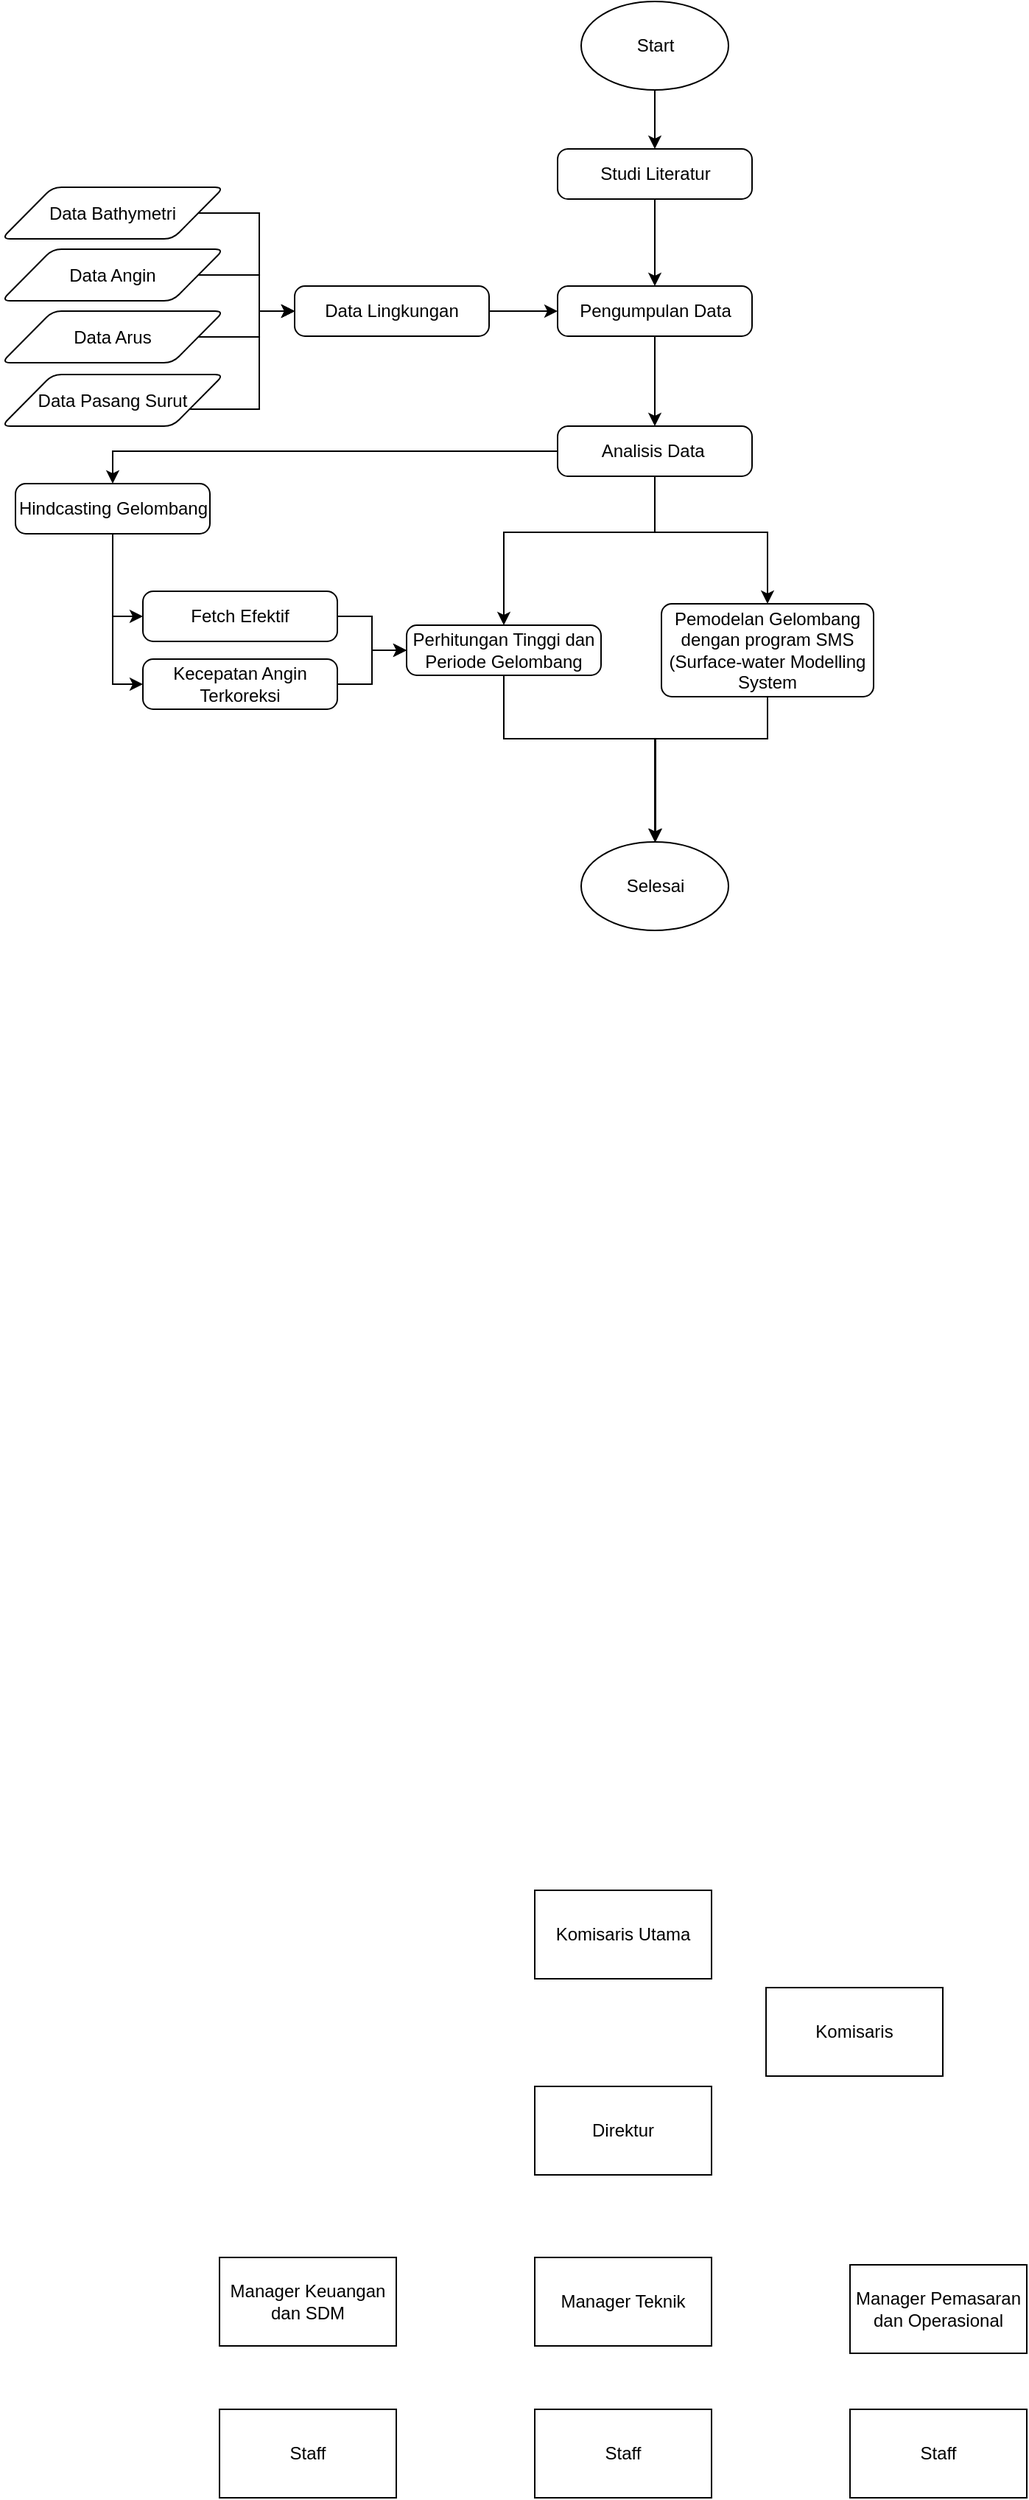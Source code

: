 <mxfile version="20.2.2" type="github">
  <diagram id="V_NutxAQ6Du9BUnQE3WQ" name="Page-1">
    <mxGraphModel dx="1385" dy="662" grid="0" gridSize="10" guides="1" tooltips="1" connect="1" arrows="1" fold="1" page="1" pageScale="1" pageWidth="827" pageHeight="1169" math="0" shadow="0">
      <root>
        <mxCell id="0" />
        <mxCell id="1" parent="0" />
        <mxCell id="l8y5G0Drvy17OrBLyzTF-8" style="edgeStyle=orthogonalEdgeStyle;rounded=0;orthogonalLoop=1;jettySize=auto;html=1;exitX=1;exitY=0.5;exitDx=0;exitDy=0;" parent="1" source="l8y5G0Drvy17OrBLyzTF-12" target="l8y5G0Drvy17OrBLyzTF-7" edge="1">
          <mxGeometry relative="1" as="geometry">
            <mxPoint x="369.135" y="310.5" as="sourcePoint" />
          </mxGeometry>
        </mxCell>
        <mxCell id="l8y5G0Drvy17OrBLyzTF-21" style="edgeStyle=orthogonalEdgeStyle;rounded=0;orthogonalLoop=1;jettySize=auto;html=1;exitX=0.5;exitY=1;exitDx=0;exitDy=0;strokeWidth=1;" parent="1" source="l8y5G0Drvy17OrBLyzTF-7" target="l8y5G0Drvy17OrBLyzTF-20" edge="1">
          <mxGeometry relative="1" as="geometry" />
        </mxCell>
        <mxCell id="l8y5G0Drvy17OrBLyzTF-7" value="Pengumpulan Data" style="rounded=1;whiteSpace=wrap;html=1;absoluteArcSize=1;arcSize=14;strokeWidth=1;" parent="1" vertex="1">
          <mxGeometry x="418.5" y="293" width="132" height="34" as="geometry" />
        </mxCell>
        <mxCell id="l8y5G0Drvy17OrBLyzTF-19" style="edgeStyle=orthogonalEdgeStyle;rounded=0;orthogonalLoop=1;jettySize=auto;html=1;exitX=1;exitY=0.5;exitDx=0;exitDy=0;entryX=0;entryY=0.5;entryDx=0;entryDy=0;strokeWidth=1;" parent="1" source="l8y5G0Drvy17OrBLyzTF-9" target="l8y5G0Drvy17OrBLyzTF-12" edge="1">
          <mxGeometry relative="1" as="geometry">
            <mxPoint x="286.5" y="400" as="targetPoint" />
          </mxGeometry>
        </mxCell>
        <mxCell id="l8y5G0Drvy17OrBLyzTF-9" value="Data Bathymetri" style="shape=parallelogram;html=1;strokeWidth=1;perimeter=parallelogramPerimeter;whiteSpace=wrap;rounded=1;arcSize=12;size=0.23;" parent="1" vertex="1">
          <mxGeometry x="41" y="226" width="151" height="35" as="geometry" />
        </mxCell>
        <mxCell id="l8y5G0Drvy17OrBLyzTF-17" style="edgeStyle=orthogonalEdgeStyle;rounded=0;orthogonalLoop=1;jettySize=auto;html=1;exitX=1;exitY=0.5;exitDx=0;exitDy=0;strokeWidth=1;entryX=0;entryY=0.5;entryDx=0;entryDy=0;" parent="1" source="l8y5G0Drvy17OrBLyzTF-10" target="l8y5G0Drvy17OrBLyzTF-12" edge="1">
          <mxGeometry relative="1" as="geometry">
            <mxPoint x="286.5" y="400" as="targetPoint" />
          </mxGeometry>
        </mxCell>
        <mxCell id="l8y5G0Drvy17OrBLyzTF-10" value="Data Angin" style="shape=parallelogram;html=1;strokeWidth=1;perimeter=parallelogramPerimeter;whiteSpace=wrap;rounded=1;arcSize=12;size=0.23;" parent="1" vertex="1">
          <mxGeometry x="41" y="268" width="151" height="35" as="geometry" />
        </mxCell>
        <mxCell id="l8y5G0Drvy17OrBLyzTF-18" style="edgeStyle=orthogonalEdgeStyle;rounded=0;orthogonalLoop=1;jettySize=auto;html=1;exitX=1;exitY=0.5;exitDx=0;exitDy=0;entryX=0;entryY=0.5;entryDx=0;entryDy=0;strokeWidth=1;" parent="1" source="l8y5G0Drvy17OrBLyzTF-11" target="l8y5G0Drvy17OrBLyzTF-12" edge="1">
          <mxGeometry relative="1" as="geometry">
            <mxPoint x="286.5" y="400" as="targetPoint" />
          </mxGeometry>
        </mxCell>
        <mxCell id="l8y5G0Drvy17OrBLyzTF-11" value="Data Arus" style="shape=parallelogram;html=1;strokeWidth=1;perimeter=parallelogramPerimeter;whiteSpace=wrap;rounded=1;arcSize=12;size=0.23;" parent="1" vertex="1">
          <mxGeometry x="41" y="310" width="151" height="35" as="geometry" />
        </mxCell>
        <mxCell id="l8y5G0Drvy17OrBLyzTF-12" value="Data Lingkungan" style="rounded=1;whiteSpace=wrap;html=1;absoluteArcSize=1;arcSize=14;strokeWidth=1;" parent="1" vertex="1">
          <mxGeometry x="240" y="293" width="132" height="34" as="geometry" />
        </mxCell>
        <mxCell id="amQzggC42HQxctF25vab-5" style="edgeStyle=orthogonalEdgeStyle;rounded=0;orthogonalLoop=1;jettySize=auto;html=1;" parent="1" source="l8y5G0Drvy17OrBLyzTF-20" target="l8y5G0Drvy17OrBLyzTF-23" edge="1">
          <mxGeometry relative="1" as="geometry">
            <Array as="points">
              <mxPoint x="485" y="460" />
              <mxPoint x="382" y="460" />
            </Array>
          </mxGeometry>
        </mxCell>
        <mxCell id="ouw-oKs7E2aU4Vy2Mj9D-6" style="edgeStyle=orthogonalEdgeStyle;rounded=0;orthogonalLoop=1;jettySize=auto;html=1;entryX=0.5;entryY=0;entryDx=0;entryDy=0;" parent="1" source="l8y5G0Drvy17OrBLyzTF-20" target="ouw-oKs7E2aU4Vy2Mj9D-1" edge="1">
          <mxGeometry relative="1" as="geometry">
            <Array as="points">
              <mxPoint x="485" y="460" />
              <mxPoint x="561" y="460" />
            </Array>
          </mxGeometry>
        </mxCell>
        <mxCell id="ouw-oKs7E2aU4Vy2Mj9D-8" style="edgeStyle=orthogonalEdgeStyle;rounded=0;orthogonalLoop=1;jettySize=auto;html=1;" parent="1" source="l8y5G0Drvy17OrBLyzTF-20" target="ouw-oKs7E2aU4Vy2Mj9D-7" edge="1">
          <mxGeometry relative="1" as="geometry" />
        </mxCell>
        <mxCell id="l8y5G0Drvy17OrBLyzTF-20" value="Analisis Data&amp;nbsp;" style="rounded=1;whiteSpace=wrap;html=1;absoluteArcSize=1;arcSize=14;strokeWidth=1;" parent="1" vertex="1">
          <mxGeometry x="418.5" y="388" width="132" height="34" as="geometry" />
        </mxCell>
        <mxCell id="ouw-oKs7E2aU4Vy2Mj9D-2" style="edgeStyle=orthogonalEdgeStyle;rounded=0;orthogonalLoop=1;jettySize=auto;html=1;exitX=0.5;exitY=1;exitDx=0;exitDy=0;entryX=0.5;entryY=0;entryDx=0;entryDy=0;entryPerimeter=0;" parent="1" source="l8y5G0Drvy17OrBLyzTF-23" target="amQzggC42HQxctF25vab-15" edge="1">
          <mxGeometry relative="1" as="geometry">
            <mxPoint x="354" y="583" as="targetPoint" />
            <Array as="points">
              <mxPoint x="382" y="600" />
              <mxPoint x="485" y="600" />
            </Array>
          </mxGeometry>
        </mxCell>
        <mxCell id="l8y5G0Drvy17OrBLyzTF-23" value="Perhitungan Tinggi dan Periode Gelombang" style="rounded=1;whiteSpace=wrap;html=1;absoluteArcSize=1;arcSize=14;strokeWidth=1;" parent="1" vertex="1">
          <mxGeometry x="316" y="523" width="132" height="34" as="geometry" />
        </mxCell>
        <mxCell id="ouw-oKs7E2aU4Vy2Mj9D-13" style="edgeStyle=orthogonalEdgeStyle;rounded=0;orthogonalLoop=1;jettySize=auto;html=1;exitX=1;exitY=0.5;exitDx=0;exitDy=0;entryX=0;entryY=0.5;entryDx=0;entryDy=0;" parent="1" source="l8y5G0Drvy17OrBLyzTF-25" target="l8y5G0Drvy17OrBLyzTF-23" edge="1">
          <mxGeometry relative="1" as="geometry" />
        </mxCell>
        <mxCell id="l8y5G0Drvy17OrBLyzTF-25" value="Kecepatan Angin Terkoreksi" style="rounded=1;whiteSpace=wrap;html=1;absoluteArcSize=1;arcSize=14;strokeWidth=1;" parent="1" vertex="1">
          <mxGeometry x="137" y="546" width="132" height="34" as="geometry" />
        </mxCell>
        <mxCell id="amQzggC42HQxctF25vab-11" style="edgeStyle=orthogonalEdgeStyle;rounded=0;orthogonalLoop=1;jettySize=auto;html=1;" parent="1" source="amQzggC42HQxctF25vab-9" target="l8y5G0Drvy17OrBLyzTF-7" edge="1">
          <mxGeometry relative="1" as="geometry" />
        </mxCell>
        <mxCell id="amQzggC42HQxctF25vab-9" value="Studi Literatur" style="rounded=1;whiteSpace=wrap;html=1;absoluteArcSize=1;arcSize=14;strokeWidth=1;" parent="1" vertex="1">
          <mxGeometry x="418.5" y="200" width="132" height="34" as="geometry" />
        </mxCell>
        <mxCell id="amQzggC42HQxctF25vab-12" style="edgeStyle=orthogonalEdgeStyle;rounded=0;orthogonalLoop=1;jettySize=auto;html=1;" parent="1" source="amQzggC42HQxctF25vab-10" target="amQzggC42HQxctF25vab-9" edge="1">
          <mxGeometry relative="1" as="geometry" />
        </mxCell>
        <mxCell id="amQzggC42HQxctF25vab-10" value="Start" style="strokeWidth=1;html=1;shape=mxgraph.flowchart.start_1;whiteSpace=wrap;" parent="1" vertex="1">
          <mxGeometry x="434.5" y="100" width="100" height="60" as="geometry" />
        </mxCell>
        <mxCell id="amQzggC42HQxctF25vab-15" value="Selesai" style="strokeWidth=1;html=1;shape=mxgraph.flowchart.start_1;whiteSpace=wrap;" parent="1" vertex="1">
          <mxGeometry x="434.5" y="670" width="100" height="60" as="geometry" />
        </mxCell>
        <mxCell id="ouw-oKs7E2aU4Vy2Mj9D-3" style="edgeStyle=orthogonalEdgeStyle;rounded=0;orthogonalLoop=1;jettySize=auto;html=1;" parent="1" source="ouw-oKs7E2aU4Vy2Mj9D-1" target="amQzggC42HQxctF25vab-15" edge="1">
          <mxGeometry relative="1" as="geometry">
            <Array as="points">
              <mxPoint x="561" y="600" />
              <mxPoint x="485" y="600" />
            </Array>
          </mxGeometry>
        </mxCell>
        <mxCell id="ouw-oKs7E2aU4Vy2Mj9D-1" value="Pemodelan Gelombang dengan program SMS (Surface-water Modelling System" style="rounded=1;whiteSpace=wrap;html=1;absoluteArcSize=1;arcSize=14;strokeWidth=1;" parent="1" vertex="1">
          <mxGeometry x="489" y="508.5" width="144" height="63" as="geometry" />
        </mxCell>
        <mxCell id="ouw-oKs7E2aU4Vy2Mj9D-5" style="edgeStyle=orthogonalEdgeStyle;rounded=0;orthogonalLoop=1;jettySize=auto;html=1;exitX=1;exitY=0.75;exitDx=0;exitDy=0;entryX=0;entryY=0.5;entryDx=0;entryDy=0;" parent="1" source="ouw-oKs7E2aU4Vy2Mj9D-4" target="l8y5G0Drvy17OrBLyzTF-12" edge="1">
          <mxGeometry relative="1" as="geometry" />
        </mxCell>
        <mxCell id="ouw-oKs7E2aU4Vy2Mj9D-4" value="Data Pasang Surut" style="shape=parallelogram;html=1;strokeWidth=1;perimeter=parallelogramPerimeter;whiteSpace=wrap;rounded=1;arcSize=12;size=0.23;" parent="1" vertex="1">
          <mxGeometry x="41" y="353" width="151" height="35" as="geometry" />
        </mxCell>
        <mxCell id="ouw-oKs7E2aU4Vy2Mj9D-10" style="edgeStyle=orthogonalEdgeStyle;rounded=0;orthogonalLoop=1;jettySize=auto;html=1;exitX=0.5;exitY=1;exitDx=0;exitDy=0;entryX=0;entryY=0.5;entryDx=0;entryDy=0;" parent="1" source="ouw-oKs7E2aU4Vy2Mj9D-7" target="ouw-oKs7E2aU4Vy2Mj9D-9" edge="1">
          <mxGeometry relative="1" as="geometry" />
        </mxCell>
        <mxCell id="ouw-oKs7E2aU4Vy2Mj9D-11" style="edgeStyle=orthogonalEdgeStyle;rounded=0;orthogonalLoop=1;jettySize=auto;html=1;exitX=0.5;exitY=1;exitDx=0;exitDy=0;entryX=0;entryY=0.5;entryDx=0;entryDy=0;" parent="1" source="ouw-oKs7E2aU4Vy2Mj9D-7" target="l8y5G0Drvy17OrBLyzTF-25" edge="1">
          <mxGeometry relative="1" as="geometry" />
        </mxCell>
        <mxCell id="ouw-oKs7E2aU4Vy2Mj9D-7" value="Hindcasting Gelombang" style="rounded=1;whiteSpace=wrap;html=1;absoluteArcSize=1;arcSize=14;strokeWidth=1;" parent="1" vertex="1">
          <mxGeometry x="50.5" y="427" width="132" height="34" as="geometry" />
        </mxCell>
        <mxCell id="ouw-oKs7E2aU4Vy2Mj9D-12" style="edgeStyle=orthogonalEdgeStyle;rounded=0;orthogonalLoop=1;jettySize=auto;html=1;exitX=1;exitY=0.5;exitDx=0;exitDy=0;" parent="1" source="ouw-oKs7E2aU4Vy2Mj9D-9" target="l8y5G0Drvy17OrBLyzTF-23" edge="1">
          <mxGeometry relative="1" as="geometry" />
        </mxCell>
        <mxCell id="ouw-oKs7E2aU4Vy2Mj9D-9" value="Fetch Efektif" style="rounded=1;whiteSpace=wrap;html=1;absoluteArcSize=1;arcSize=14;strokeWidth=1;" parent="1" vertex="1">
          <mxGeometry x="137" y="500" width="132" height="34" as="geometry" />
        </mxCell>
        <mxCell id="Ns7emV4-t7fOYaZ2lw3K-1" value="Direktur" style="rounded=0;whiteSpace=wrap;html=1;" vertex="1" parent="1">
          <mxGeometry x="403" y="1514" width="120" height="60" as="geometry" />
        </mxCell>
        <mxCell id="Ns7emV4-t7fOYaZ2lw3K-2" value="Komisaris Utama" style="rounded=0;whiteSpace=wrap;html=1;" vertex="1" parent="1">
          <mxGeometry x="403" y="1381" width="120" height="60" as="geometry" />
        </mxCell>
        <mxCell id="Ns7emV4-t7fOYaZ2lw3K-3" value="Komisaris" style="rounded=0;whiteSpace=wrap;html=1;" vertex="1" parent="1">
          <mxGeometry x="560" y="1447" width="120" height="60" as="geometry" />
        </mxCell>
        <mxCell id="Ns7emV4-t7fOYaZ2lw3K-4" value="Manager Keuangan dan SDM" style="rounded=0;whiteSpace=wrap;html=1;" vertex="1" parent="1">
          <mxGeometry x="189" y="1630" width="120" height="60" as="geometry" />
        </mxCell>
        <mxCell id="Ns7emV4-t7fOYaZ2lw3K-6" value="Manager Teknik" style="rounded=0;whiteSpace=wrap;html=1;" vertex="1" parent="1">
          <mxGeometry x="403" y="1630" width="120" height="60" as="geometry" />
        </mxCell>
        <mxCell id="Ns7emV4-t7fOYaZ2lw3K-7" value="Manager Pemasaran dan Operasional" style="rounded=0;whiteSpace=wrap;html=1;" vertex="1" parent="1">
          <mxGeometry x="617" y="1635" width="120" height="60" as="geometry" />
        </mxCell>
        <mxCell id="Ns7emV4-t7fOYaZ2lw3K-8" value="Staff" style="rounded=0;whiteSpace=wrap;html=1;" vertex="1" parent="1">
          <mxGeometry x="189" y="1733" width="120" height="60" as="geometry" />
        </mxCell>
        <mxCell id="Ns7emV4-t7fOYaZ2lw3K-9" value="Staff" style="rounded=0;whiteSpace=wrap;html=1;" vertex="1" parent="1">
          <mxGeometry x="403" y="1733" width="120" height="60" as="geometry" />
        </mxCell>
        <mxCell id="Ns7emV4-t7fOYaZ2lw3K-10" value="Staff" style="rounded=0;whiteSpace=wrap;html=1;" vertex="1" parent="1">
          <mxGeometry x="617" y="1733" width="120" height="60" as="geometry" />
        </mxCell>
      </root>
    </mxGraphModel>
  </diagram>
</mxfile>
